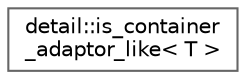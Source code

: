 digraph "类继承关系图"
{
 // LATEX_PDF_SIZE
  bgcolor="transparent";
  edge [fontname=Helvetica,fontsize=10,labelfontname=Helvetica,labelfontsize=10];
  node [fontname=Helvetica,fontsize=10,shape=box,height=0.2,width=0.4];
  rankdir="LR";
  Node0 [id="Node000000",label="detail::is_container\l_adaptor_like\< T \>",height=0.2,width=0.4,color="grey40", fillcolor="white", style="filled",URL="$classdetail_1_1is__container__adaptor__like.html",tooltip=" "];
}
